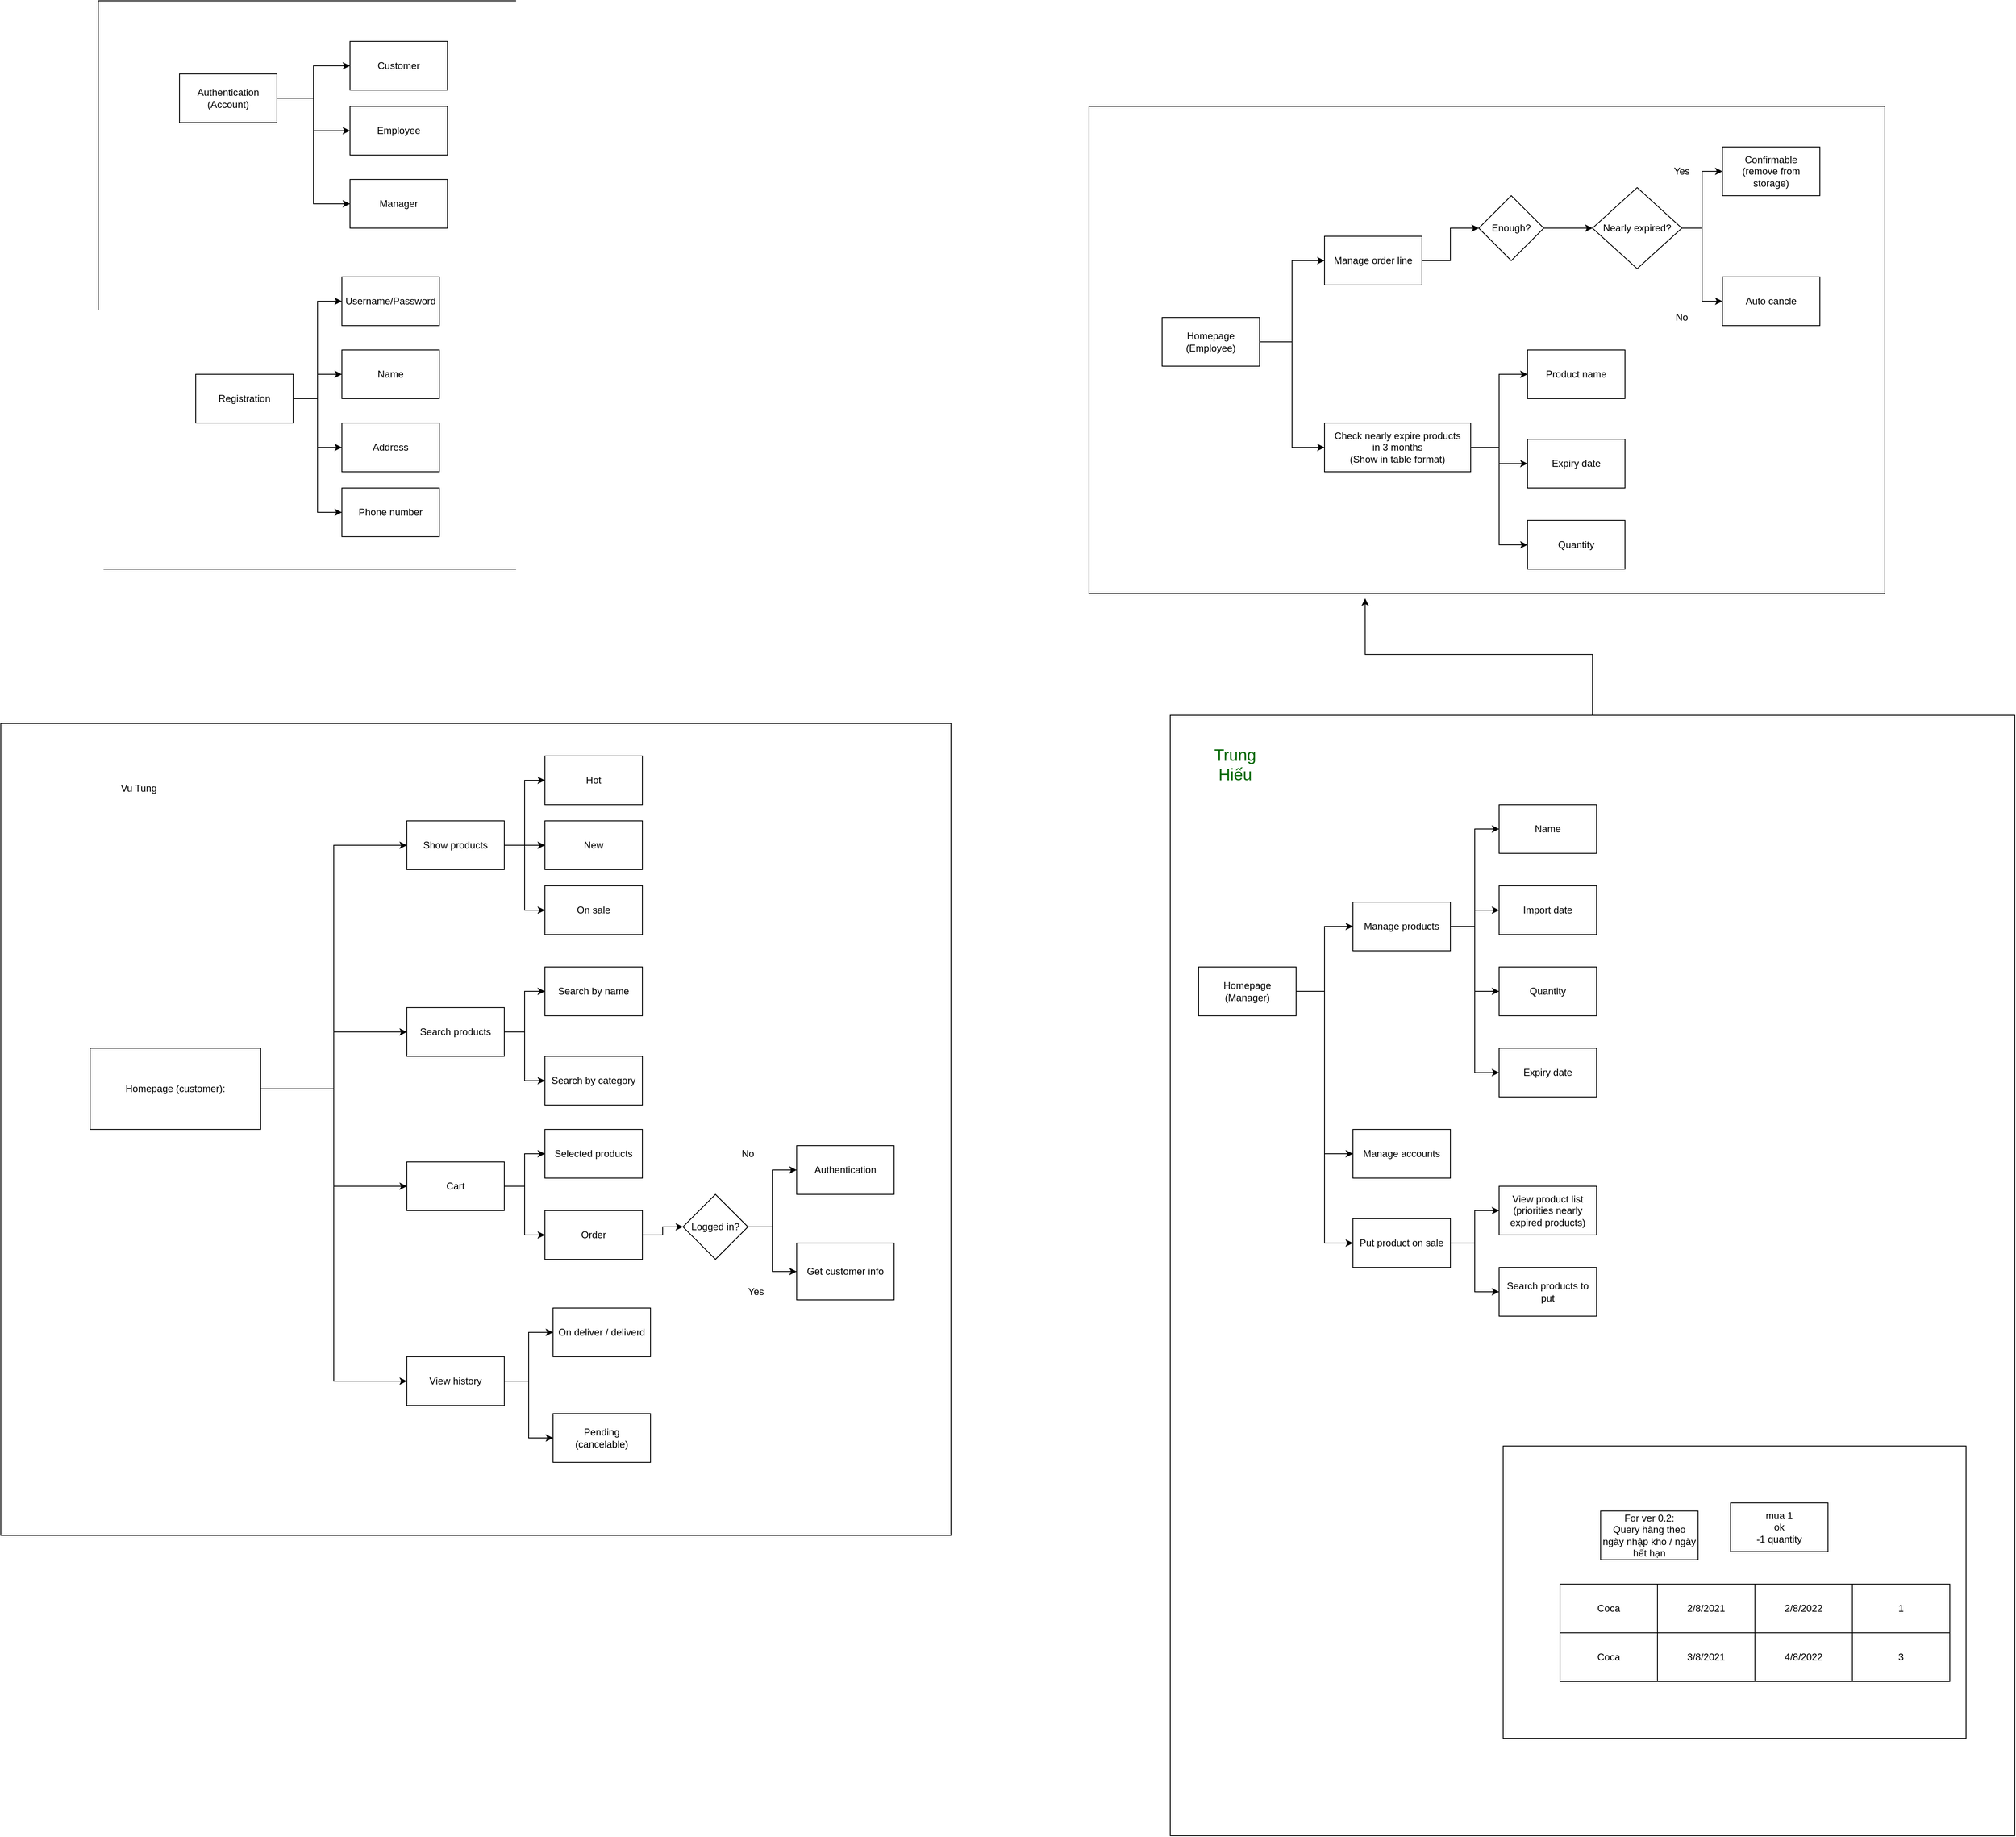 <mxfile version="14.3.0" type="device"><diagram id="byaZlh_3dv8LxVIM-IVm" name="Page-1"><mxGraphModel dx="2147" dy="1955" grid="1" gridSize="10" guides="1" tooltips="1" connect="1" arrows="1" fold="1" page="1" pageScale="1" pageWidth="850" pageHeight="1100" math="0" shadow="0"><root><mxCell id="0"/><mxCell id="1" parent="0"/><mxCell id="63PMhtbG-VXiKkrFZsze-92" value="" style="rounded=0;whiteSpace=wrap;html=1;" parent="1" vertex="1"><mxGeometry x="950" y="-250" width="980" height="600" as="geometry"/></mxCell><mxCell id="63PMhtbG-VXiKkrFZsze-62" value="" style="rounded=0;whiteSpace=wrap;html=1;" parent="1" vertex="1"><mxGeometry x="-270" y="-380" width="590" height="700" as="geometry"/></mxCell><mxCell id="63PMhtbG-VXiKkrFZsze-60" value="" style="rounded=0;whiteSpace=wrap;html=1;" parent="1" vertex="1"><mxGeometry x="-390" y="510" width="1170" height="1000" as="geometry"/></mxCell><mxCell id="63PMhtbG-VXiKkrFZsze-4" style="edgeStyle=orthogonalEdgeStyle;rounded=0;orthogonalLoop=1;jettySize=auto;html=1;entryX=0;entryY=0.5;entryDx=0;entryDy=0;" parent="1" source="63PMhtbG-VXiKkrFZsze-1" target="63PMhtbG-VXiKkrFZsze-3" edge="1"><mxGeometry relative="1" as="geometry"/></mxCell><mxCell id="63PMhtbG-VXiKkrFZsze-6" style="edgeStyle=orthogonalEdgeStyle;rounded=0;orthogonalLoop=1;jettySize=auto;html=1;entryX=0;entryY=0.5;entryDx=0;entryDy=0;" parent="1" source="63PMhtbG-VXiKkrFZsze-1" target="63PMhtbG-VXiKkrFZsze-5" edge="1"><mxGeometry relative="1" as="geometry"/></mxCell><mxCell id="63PMhtbG-VXiKkrFZsze-8" style="edgeStyle=orthogonalEdgeStyle;rounded=0;orthogonalLoop=1;jettySize=auto;html=1;entryX=0;entryY=0.5;entryDx=0;entryDy=0;" parent="1" source="63PMhtbG-VXiKkrFZsze-1" target="63PMhtbG-VXiKkrFZsze-7" edge="1"><mxGeometry relative="1" as="geometry"/></mxCell><mxCell id="63PMhtbG-VXiKkrFZsze-1" value="&lt;div&gt;Authentication&lt;/div&gt;&lt;div&gt;(Account)&lt;br&gt;&lt;/div&gt;" style="rounded=0;whiteSpace=wrap;html=1;" parent="1" vertex="1"><mxGeometry x="-170" y="-290" width="120" height="60" as="geometry"/></mxCell><mxCell id="63PMhtbG-VXiKkrFZsze-55" style="edgeStyle=orthogonalEdgeStyle;rounded=0;orthogonalLoop=1;jettySize=auto;html=1;entryX=0;entryY=0.5;entryDx=0;entryDy=0;" parent="1" source="63PMhtbG-VXiKkrFZsze-2" target="63PMhtbG-VXiKkrFZsze-10" edge="1"><mxGeometry relative="1" as="geometry"/></mxCell><mxCell id="63PMhtbG-VXiKkrFZsze-56" style="edgeStyle=orthogonalEdgeStyle;rounded=0;orthogonalLoop=1;jettySize=auto;html=1;" parent="1" source="63PMhtbG-VXiKkrFZsze-2" target="63PMhtbG-VXiKkrFZsze-17" edge="1"><mxGeometry relative="1" as="geometry"/></mxCell><mxCell id="63PMhtbG-VXiKkrFZsze-57" style="edgeStyle=orthogonalEdgeStyle;rounded=0;orthogonalLoop=1;jettySize=auto;html=1;entryX=0;entryY=0.5;entryDx=0;entryDy=0;" parent="1" source="63PMhtbG-VXiKkrFZsze-2" target="63PMhtbG-VXiKkrFZsze-22" edge="1"><mxGeometry relative="1" as="geometry"/></mxCell><mxCell id="63PMhtbG-VXiKkrFZsze-58" style="edgeStyle=orthogonalEdgeStyle;rounded=0;orthogonalLoop=1;jettySize=auto;html=1;entryX=0;entryY=0.5;entryDx=0;entryDy=0;" parent="1" source="63PMhtbG-VXiKkrFZsze-2" target="63PMhtbG-VXiKkrFZsze-49" edge="1"><mxGeometry relative="1" as="geometry"/></mxCell><mxCell id="63PMhtbG-VXiKkrFZsze-2" value="&lt;div&gt;Homepage (customer):&lt;/div&gt;" style="rounded=0;whiteSpace=wrap;html=1;" parent="1" vertex="1"><mxGeometry x="-280" y="910" width="210" height="100" as="geometry"/></mxCell><mxCell id="63PMhtbG-VXiKkrFZsze-3" value="Customer" style="rounded=0;whiteSpace=wrap;html=1;" parent="1" vertex="1"><mxGeometry x="40" y="-330" width="120" height="60" as="geometry"/></mxCell><mxCell id="63PMhtbG-VXiKkrFZsze-5" value="Employee" style="rounded=0;whiteSpace=wrap;html=1;" parent="1" vertex="1"><mxGeometry x="40" y="-250" width="120" height="60" as="geometry"/></mxCell><mxCell id="63PMhtbG-VXiKkrFZsze-7" value="Manager" style="rounded=0;whiteSpace=wrap;html=1;" parent="1" vertex="1"><mxGeometry x="40" y="-160" width="120" height="60" as="geometry"/></mxCell><mxCell id="63PMhtbG-VXiKkrFZsze-42" style="edgeStyle=orthogonalEdgeStyle;rounded=0;orthogonalLoop=1;jettySize=auto;html=1;entryX=0;entryY=0.5;entryDx=0;entryDy=0;" parent="1" source="63PMhtbG-VXiKkrFZsze-9" target="63PMhtbG-VXiKkrFZsze-41" edge="1"><mxGeometry relative="1" as="geometry"/></mxCell><mxCell id="63PMhtbG-VXiKkrFZsze-44" style="edgeStyle=orthogonalEdgeStyle;rounded=0;orthogonalLoop=1;jettySize=auto;html=1;entryX=0;entryY=0.5;entryDx=0;entryDy=0;" parent="1" source="63PMhtbG-VXiKkrFZsze-9" target="63PMhtbG-VXiKkrFZsze-38" edge="1"><mxGeometry relative="1" as="geometry"/></mxCell><mxCell id="63PMhtbG-VXiKkrFZsze-45" style="edgeStyle=orthogonalEdgeStyle;rounded=0;orthogonalLoop=1;jettySize=auto;html=1;entryX=0;entryY=0.5;entryDx=0;entryDy=0;" parent="1" source="63PMhtbG-VXiKkrFZsze-9" target="63PMhtbG-VXiKkrFZsze-39" edge="1"><mxGeometry relative="1" as="geometry"/></mxCell><mxCell id="63PMhtbG-VXiKkrFZsze-46" style="edgeStyle=orthogonalEdgeStyle;rounded=0;orthogonalLoop=1;jettySize=auto;html=1;entryX=0;entryY=0.5;entryDx=0;entryDy=0;" parent="1" source="63PMhtbG-VXiKkrFZsze-9" target="63PMhtbG-VXiKkrFZsze-40" edge="1"><mxGeometry relative="1" as="geometry"/></mxCell><mxCell id="63PMhtbG-VXiKkrFZsze-9" value="Registration" style="rounded=0;whiteSpace=wrap;html=1;" parent="1" vertex="1"><mxGeometry x="-150" y="80" width="120" height="60" as="geometry"/></mxCell><mxCell id="63PMhtbG-VXiKkrFZsze-15" style="edgeStyle=orthogonalEdgeStyle;rounded=0;orthogonalLoop=1;jettySize=auto;html=1;entryX=0;entryY=0.5;entryDx=0;entryDy=0;" parent="1" source="63PMhtbG-VXiKkrFZsze-10" target="63PMhtbG-VXiKkrFZsze-12" edge="1"><mxGeometry relative="1" as="geometry"/></mxCell><mxCell id="63PMhtbG-VXiKkrFZsze-16" style="edgeStyle=orthogonalEdgeStyle;rounded=0;orthogonalLoop=1;jettySize=auto;html=1;entryX=0;entryY=0.5;entryDx=0;entryDy=0;" parent="1" source="63PMhtbG-VXiKkrFZsze-10" target="63PMhtbG-VXiKkrFZsze-13" edge="1"><mxGeometry relative="1" as="geometry"/></mxCell><mxCell id="63PMhtbG-VXiKkrFZsze-63" style="edgeStyle=orthogonalEdgeStyle;rounded=0;orthogonalLoop=1;jettySize=auto;html=1;entryX=0;entryY=0.5;entryDx=0;entryDy=0;" parent="1" source="63PMhtbG-VXiKkrFZsze-10" target="63PMhtbG-VXiKkrFZsze-11" edge="1"><mxGeometry relative="1" as="geometry"/></mxCell><mxCell id="63PMhtbG-VXiKkrFZsze-10" value="Show products" style="rounded=0;whiteSpace=wrap;html=1;" parent="1" vertex="1"><mxGeometry x="110" y="630" width="120" height="60" as="geometry"/></mxCell><mxCell id="63PMhtbG-VXiKkrFZsze-11" value="Hot" style="rounded=0;whiteSpace=wrap;html=1;" parent="1" vertex="1"><mxGeometry x="280" y="550" width="120" height="60" as="geometry"/></mxCell><mxCell id="63PMhtbG-VXiKkrFZsze-12" value="New" style="rounded=0;whiteSpace=wrap;html=1;" parent="1" vertex="1"><mxGeometry x="280" y="630" width="120" height="60" as="geometry"/></mxCell><mxCell id="63PMhtbG-VXiKkrFZsze-13" value="On sale" style="rounded=0;whiteSpace=wrap;html=1;" parent="1" vertex="1"><mxGeometry x="280" y="710" width="120" height="60" as="geometry"/></mxCell><mxCell id="63PMhtbG-VXiKkrFZsze-19" style="edgeStyle=orthogonalEdgeStyle;rounded=0;orthogonalLoop=1;jettySize=auto;html=1;entryX=0;entryY=0.5;entryDx=0;entryDy=0;" parent="1" source="63PMhtbG-VXiKkrFZsze-17" target="63PMhtbG-VXiKkrFZsze-18" edge="1"><mxGeometry relative="1" as="geometry"/></mxCell><mxCell id="63PMhtbG-VXiKkrFZsze-21" style="edgeStyle=orthogonalEdgeStyle;rounded=0;orthogonalLoop=1;jettySize=auto;html=1;entryX=0;entryY=0.5;entryDx=0;entryDy=0;" parent="1" source="63PMhtbG-VXiKkrFZsze-17" target="63PMhtbG-VXiKkrFZsze-20" edge="1"><mxGeometry relative="1" as="geometry"/></mxCell><mxCell id="63PMhtbG-VXiKkrFZsze-17" value="Search products" style="rounded=0;whiteSpace=wrap;html=1;" parent="1" vertex="1"><mxGeometry x="110" y="860" width="120" height="60" as="geometry"/></mxCell><mxCell id="63PMhtbG-VXiKkrFZsze-18" value="Search by name" style="rounded=0;whiteSpace=wrap;html=1;" parent="1" vertex="1"><mxGeometry x="280" y="810" width="120" height="60" as="geometry"/></mxCell><mxCell id="63PMhtbG-VXiKkrFZsze-20" value="Search by category" style="rounded=0;whiteSpace=wrap;html=1;" parent="1" vertex="1"><mxGeometry x="280" y="920" width="120" height="60" as="geometry"/></mxCell><mxCell id="63PMhtbG-VXiKkrFZsze-24" style="edgeStyle=orthogonalEdgeStyle;rounded=0;orthogonalLoop=1;jettySize=auto;html=1;entryX=0;entryY=0.5;entryDx=0;entryDy=0;" parent="1" source="63PMhtbG-VXiKkrFZsze-22" target="63PMhtbG-VXiKkrFZsze-23" edge="1"><mxGeometry relative="1" as="geometry"/></mxCell><mxCell id="63PMhtbG-VXiKkrFZsze-26" style="edgeStyle=orthogonalEdgeStyle;rounded=0;orthogonalLoop=1;jettySize=auto;html=1;entryX=0;entryY=0.5;entryDx=0;entryDy=0;" parent="1" source="63PMhtbG-VXiKkrFZsze-22" target="63PMhtbG-VXiKkrFZsze-25" edge="1"><mxGeometry relative="1" as="geometry"/></mxCell><mxCell id="63PMhtbG-VXiKkrFZsze-22" value="Cart" style="rounded=0;whiteSpace=wrap;html=1;" parent="1" vertex="1"><mxGeometry x="110" y="1050" width="120" height="60" as="geometry"/></mxCell><mxCell id="63PMhtbG-VXiKkrFZsze-23" value="Selected products" style="rounded=0;whiteSpace=wrap;html=1;" parent="1" vertex="1"><mxGeometry x="280" y="1010" width="120" height="60" as="geometry"/></mxCell><mxCell id="63PMhtbG-VXiKkrFZsze-31" style="edgeStyle=orthogonalEdgeStyle;rounded=0;orthogonalLoop=1;jettySize=auto;html=1;" parent="1" source="63PMhtbG-VXiKkrFZsze-25" target="63PMhtbG-VXiKkrFZsze-30" edge="1"><mxGeometry relative="1" as="geometry"/></mxCell><mxCell id="63PMhtbG-VXiKkrFZsze-25" value="Order" style="rounded=0;whiteSpace=wrap;html=1;" parent="1" vertex="1"><mxGeometry x="280" y="1110" width="120" height="60" as="geometry"/></mxCell><mxCell id="63PMhtbG-VXiKkrFZsze-27" value="&lt;div&gt;Get customer info&lt;/div&gt;" style="rounded=0;whiteSpace=wrap;html=1;" parent="1" vertex="1"><mxGeometry x="590" y="1150" width="120" height="70" as="geometry"/></mxCell><mxCell id="63PMhtbG-VXiKkrFZsze-29" value="Authentication" style="rounded=0;whiteSpace=wrap;html=1;" parent="1" vertex="1"><mxGeometry x="590" y="1030" width="120" height="60" as="geometry"/></mxCell><mxCell id="63PMhtbG-VXiKkrFZsze-34" style="edgeStyle=orthogonalEdgeStyle;rounded=0;orthogonalLoop=1;jettySize=auto;html=1;entryX=0;entryY=0.5;entryDx=0;entryDy=0;" parent="1" source="63PMhtbG-VXiKkrFZsze-30" target="63PMhtbG-VXiKkrFZsze-29" edge="1"><mxGeometry relative="1" as="geometry"/></mxCell><mxCell id="63PMhtbG-VXiKkrFZsze-47" style="edgeStyle=orthogonalEdgeStyle;rounded=0;orthogonalLoop=1;jettySize=auto;html=1;entryX=0;entryY=0.5;entryDx=0;entryDy=0;" parent="1" source="63PMhtbG-VXiKkrFZsze-30" target="63PMhtbG-VXiKkrFZsze-27" edge="1"><mxGeometry relative="1" as="geometry"/></mxCell><mxCell id="63PMhtbG-VXiKkrFZsze-30" value="Logged in?" style="rhombus;whiteSpace=wrap;html=1;" parent="1" vertex="1"><mxGeometry x="450" y="1090" width="80" height="80" as="geometry"/></mxCell><mxCell id="63PMhtbG-VXiKkrFZsze-35" value="No" style="text;html=1;strokeColor=none;fillColor=none;align=center;verticalAlign=middle;whiteSpace=wrap;rounded=0;" parent="1" vertex="1"><mxGeometry x="510" y="1030" width="40" height="20" as="geometry"/></mxCell><mxCell id="63PMhtbG-VXiKkrFZsze-38" value="Name" style="rounded=0;whiteSpace=wrap;html=1;" parent="1" vertex="1"><mxGeometry x="30" y="50" width="120" height="60" as="geometry"/></mxCell><mxCell id="63PMhtbG-VXiKkrFZsze-39" value="Address" style="rounded=0;whiteSpace=wrap;html=1;" parent="1" vertex="1"><mxGeometry x="30" y="140" width="120" height="60" as="geometry"/></mxCell><mxCell id="63PMhtbG-VXiKkrFZsze-40" value="Phone number" style="rounded=0;whiteSpace=wrap;html=1;" parent="1" vertex="1"><mxGeometry x="30" y="220" width="120" height="60" as="geometry"/></mxCell><mxCell id="63PMhtbG-VXiKkrFZsze-41" value="Username/Password" style="rounded=0;whiteSpace=wrap;html=1;" parent="1" vertex="1"><mxGeometry x="30" y="-40" width="120" height="60" as="geometry"/></mxCell><mxCell id="63PMhtbG-VXiKkrFZsze-48" value="Yes" style="text;html=1;strokeColor=none;fillColor=none;align=center;verticalAlign=middle;whiteSpace=wrap;rounded=0;" parent="1" vertex="1"><mxGeometry x="520" y="1200" width="40" height="20" as="geometry"/></mxCell><mxCell id="63PMhtbG-VXiKkrFZsze-51" style="edgeStyle=orthogonalEdgeStyle;rounded=0;orthogonalLoop=1;jettySize=auto;html=1;entryX=0;entryY=0.5;entryDx=0;entryDy=0;" parent="1" source="63PMhtbG-VXiKkrFZsze-49" target="63PMhtbG-VXiKkrFZsze-50" edge="1"><mxGeometry relative="1" as="geometry"/></mxCell><mxCell id="63PMhtbG-VXiKkrFZsze-53" style="edgeStyle=orthogonalEdgeStyle;rounded=0;orthogonalLoop=1;jettySize=auto;html=1;entryX=0;entryY=0.5;entryDx=0;entryDy=0;" parent="1" source="63PMhtbG-VXiKkrFZsze-49" target="63PMhtbG-VXiKkrFZsze-52" edge="1"><mxGeometry relative="1" as="geometry"/></mxCell><mxCell id="63PMhtbG-VXiKkrFZsze-49" value="View history" style="rounded=0;whiteSpace=wrap;html=1;" parent="1" vertex="1"><mxGeometry x="110" y="1290" width="120" height="60" as="geometry"/></mxCell><mxCell id="63PMhtbG-VXiKkrFZsze-50" value="On deliver / deliverd" style="rounded=0;whiteSpace=wrap;html=1;" parent="1" vertex="1"><mxGeometry x="290" y="1230" width="120" height="60" as="geometry"/></mxCell><mxCell id="63PMhtbG-VXiKkrFZsze-52" value="&lt;div&gt;Pending&lt;/div&gt;(cancelable)" style="rounded=0;whiteSpace=wrap;html=1;" parent="1" vertex="1"><mxGeometry x="290" y="1360" width="120" height="60" as="geometry"/></mxCell><mxCell id="63PMhtbG-VXiKkrFZsze-77" style="edgeStyle=orthogonalEdgeStyle;rounded=0;orthogonalLoop=1;jettySize=auto;html=1;entryX=0;entryY=0.5;entryDx=0;entryDy=0;" parent="1" source="63PMhtbG-VXiKkrFZsze-65" target="63PMhtbG-VXiKkrFZsze-67" edge="1"><mxGeometry relative="1" as="geometry"/></mxCell><mxCell id="63PMhtbG-VXiKkrFZsze-78" style="edgeStyle=orthogonalEdgeStyle;rounded=0;orthogonalLoop=1;jettySize=auto;html=1;entryX=0;entryY=0.5;entryDx=0;entryDy=0;" parent="1" source="63PMhtbG-VXiKkrFZsze-65" target="63PMhtbG-VXiKkrFZsze-66" edge="1"><mxGeometry relative="1" as="geometry"/></mxCell><mxCell id="63PMhtbG-VXiKkrFZsze-65" value="&lt;div&gt;Homepage&lt;/div&gt;&lt;div&gt;(Employee)&lt;br&gt;&lt;/div&gt;" style="rounded=0;whiteSpace=wrap;html=1;" parent="1" vertex="1"><mxGeometry x="1040" y="10" width="120" height="60" as="geometry"/></mxCell><mxCell id="63PMhtbG-VXiKkrFZsze-81" style="edgeStyle=orthogonalEdgeStyle;rounded=0;orthogonalLoop=1;jettySize=auto;html=1;entryX=0;entryY=0.5;entryDx=0;entryDy=0;" parent="1" source="63PMhtbG-VXiKkrFZsze-66" target="63PMhtbG-VXiKkrFZsze-80" edge="1"><mxGeometry relative="1" as="geometry"/></mxCell><mxCell id="63PMhtbG-VXiKkrFZsze-66" value="Manage order line" style="rounded=0;whiteSpace=wrap;html=1;" parent="1" vertex="1"><mxGeometry x="1240" y="-90" width="120" height="60" as="geometry"/></mxCell><mxCell id="63PMhtbG-VXiKkrFZsze-71" style="edgeStyle=orthogonalEdgeStyle;rounded=0;orthogonalLoop=1;jettySize=auto;html=1;entryX=0;entryY=0.5;entryDx=0;entryDy=0;" parent="1" source="63PMhtbG-VXiKkrFZsze-67" target="63PMhtbG-VXiKkrFZsze-72" edge="1"><mxGeometry relative="1" as="geometry"><mxPoint x="1480" y="100" as="targetPoint"/></mxGeometry></mxCell><mxCell id="63PMhtbG-VXiKkrFZsze-74" style="edgeStyle=orthogonalEdgeStyle;rounded=0;orthogonalLoop=1;jettySize=auto;html=1;entryX=0;entryY=0.5;entryDx=0;entryDy=0;" parent="1" source="63PMhtbG-VXiKkrFZsze-67" target="63PMhtbG-VXiKkrFZsze-73" edge="1"><mxGeometry relative="1" as="geometry"/></mxCell><mxCell id="63PMhtbG-VXiKkrFZsze-76" style="edgeStyle=orthogonalEdgeStyle;rounded=0;orthogonalLoop=1;jettySize=auto;html=1;entryX=0;entryY=0.5;entryDx=0;entryDy=0;" parent="1" source="63PMhtbG-VXiKkrFZsze-67" target="63PMhtbG-VXiKkrFZsze-75" edge="1"><mxGeometry relative="1" as="geometry"/></mxCell><mxCell id="63PMhtbG-VXiKkrFZsze-67" value="&lt;div&gt;Check nearly expire products&lt;/div&gt;&lt;div&gt;in 3 months&lt;br&gt;&lt;/div&gt;&lt;div&gt;(Show in table format)&lt;/div&gt;" style="rounded=0;whiteSpace=wrap;html=1;" parent="1" vertex="1"><mxGeometry x="1240" y="140" width="180" height="60" as="geometry"/></mxCell><mxCell id="63PMhtbG-VXiKkrFZsze-72" value="Product name" style="rounded=0;whiteSpace=wrap;html=1;" parent="1" vertex="1"><mxGeometry x="1490" y="50" width="120" height="60" as="geometry"/></mxCell><mxCell id="63PMhtbG-VXiKkrFZsze-73" value="Expiry date" style="rounded=0;whiteSpace=wrap;html=1;" parent="1" vertex="1"><mxGeometry x="1490" y="160" width="120" height="60" as="geometry"/></mxCell><mxCell id="63PMhtbG-VXiKkrFZsze-75" value="Quantity" style="rounded=0;whiteSpace=wrap;html=1;" parent="1" vertex="1"><mxGeometry x="1490" y="260" width="120" height="60" as="geometry"/></mxCell><mxCell id="63PMhtbG-VXiKkrFZsze-87" style="edgeStyle=orthogonalEdgeStyle;rounded=0;orthogonalLoop=1;jettySize=auto;html=1;" parent="1" source="63PMhtbG-VXiKkrFZsze-80" target="63PMhtbG-VXiKkrFZsze-86" edge="1"><mxGeometry relative="1" as="geometry"/></mxCell><mxCell id="63PMhtbG-VXiKkrFZsze-80" value="Enough?" style="rhombus;whiteSpace=wrap;html=1;" parent="1" vertex="1"><mxGeometry x="1430" y="-140" width="80" height="80" as="geometry"/></mxCell><mxCell id="63PMhtbG-VXiKkrFZsze-82" value="&lt;div&gt;Confirmable&lt;/div&gt;&lt;div&gt;(remove from storage)&lt;br&gt;&lt;/div&gt;" style="rounded=0;whiteSpace=wrap;html=1;" parent="1" vertex="1"><mxGeometry x="1730" y="-200" width="120" height="60" as="geometry"/></mxCell><mxCell id="63PMhtbG-VXiKkrFZsze-84" value="Auto cancle" style="rounded=0;whiteSpace=wrap;html=1;" parent="1" vertex="1"><mxGeometry x="1730" y="-40" width="120" height="60" as="geometry"/></mxCell><mxCell id="63PMhtbG-VXiKkrFZsze-88" style="edgeStyle=orthogonalEdgeStyle;rounded=0;orthogonalLoop=1;jettySize=auto;html=1;entryX=0;entryY=0.5;entryDx=0;entryDy=0;" parent="1" source="63PMhtbG-VXiKkrFZsze-86" target="63PMhtbG-VXiKkrFZsze-82" edge="1"><mxGeometry relative="1" as="geometry"/></mxCell><mxCell id="63PMhtbG-VXiKkrFZsze-90" style="edgeStyle=orthogonalEdgeStyle;rounded=0;orthogonalLoop=1;jettySize=auto;html=1;entryX=0;entryY=0.5;entryDx=0;entryDy=0;" parent="1" source="63PMhtbG-VXiKkrFZsze-86" target="63PMhtbG-VXiKkrFZsze-84" edge="1"><mxGeometry relative="1" as="geometry"/></mxCell><mxCell id="63PMhtbG-VXiKkrFZsze-86" value="Nearly expired?" style="rhombus;whiteSpace=wrap;html=1;" parent="1" vertex="1"><mxGeometry x="1570" y="-150" width="110" height="100" as="geometry"/></mxCell><mxCell id="63PMhtbG-VXiKkrFZsze-89" value="Yes" style="text;html=1;strokeColor=none;fillColor=none;align=center;verticalAlign=middle;whiteSpace=wrap;rounded=0;" parent="1" vertex="1"><mxGeometry x="1660" y="-180" width="40" height="20" as="geometry"/></mxCell><mxCell id="63PMhtbG-VXiKkrFZsze-91" value="No" style="text;html=1;strokeColor=none;fillColor=none;align=center;verticalAlign=middle;whiteSpace=wrap;rounded=0;" parent="1" vertex="1"><mxGeometry x="1660" width="40" height="20" as="geometry"/></mxCell><mxCell id="63PMhtbG-VXiKkrFZsze-94" style="edgeStyle=orthogonalEdgeStyle;rounded=0;orthogonalLoop=1;jettySize=auto;html=1;entryX=0.347;entryY=1.01;entryDx=0;entryDy=0;entryPerimeter=0;" parent="1" source="63PMhtbG-VXiKkrFZsze-93" target="63PMhtbG-VXiKkrFZsze-92" edge="1"><mxGeometry relative="1" as="geometry"/></mxCell><mxCell id="63PMhtbG-VXiKkrFZsze-93" value="" style="rounded=0;whiteSpace=wrap;html=1;" parent="1" vertex="1"><mxGeometry x="1050" y="500" width="1040" height="1380" as="geometry"/></mxCell><mxCell id="63PMhtbG-VXiKkrFZsze-127" style="edgeStyle=orthogonalEdgeStyle;rounded=0;orthogonalLoop=1;jettySize=auto;html=1;entryX=0;entryY=0.5;entryDx=0;entryDy=0;" parent="1" source="63PMhtbG-VXiKkrFZsze-95" target="63PMhtbG-VXiKkrFZsze-96" edge="1"><mxGeometry relative="1" as="geometry"/></mxCell><mxCell id="63PMhtbG-VXiKkrFZsze-128" style="edgeStyle=orthogonalEdgeStyle;rounded=0;orthogonalLoop=1;jettySize=auto;html=1;entryX=0;entryY=0.5;entryDx=0;entryDy=0;" parent="1" source="63PMhtbG-VXiKkrFZsze-95" target="63PMhtbG-VXiKkrFZsze-105" edge="1"><mxGeometry relative="1" as="geometry"/></mxCell><mxCell id="63PMhtbG-VXiKkrFZsze-130" style="edgeStyle=orthogonalEdgeStyle;rounded=0;orthogonalLoop=1;jettySize=auto;html=1;entryX=0;entryY=0.5;entryDx=0;entryDy=0;" parent="1" source="63PMhtbG-VXiKkrFZsze-95" target="63PMhtbG-VXiKkrFZsze-131" edge="1"><mxGeometry relative="1" as="geometry"><mxPoint x="1275" y="1160" as="targetPoint"/></mxGeometry></mxCell><mxCell id="63PMhtbG-VXiKkrFZsze-95" value="&lt;div&gt;Homepage&lt;/div&gt;&lt;div&gt;(Manager)&lt;br&gt;&lt;/div&gt;" style="rounded=0;whiteSpace=wrap;html=1;" parent="1" vertex="1"><mxGeometry x="1085" y="810" width="120" height="60" as="geometry"/></mxCell><mxCell id="63PMhtbG-VXiKkrFZsze-101" style="edgeStyle=orthogonalEdgeStyle;rounded=0;orthogonalLoop=1;jettySize=auto;html=1;entryX=0;entryY=0.5;entryDx=0;entryDy=0;" parent="1" source="63PMhtbG-VXiKkrFZsze-96" target="63PMhtbG-VXiKkrFZsze-97" edge="1"><mxGeometry relative="1" as="geometry"/></mxCell><mxCell id="63PMhtbG-VXiKkrFZsze-102" style="edgeStyle=orthogonalEdgeStyle;rounded=0;orthogonalLoop=1;jettySize=auto;html=1;entryX=0;entryY=0.5;entryDx=0;entryDy=0;" parent="1" source="63PMhtbG-VXiKkrFZsze-96" target="63PMhtbG-VXiKkrFZsze-98" edge="1"><mxGeometry relative="1" as="geometry"/></mxCell><mxCell id="63PMhtbG-VXiKkrFZsze-103" style="edgeStyle=orthogonalEdgeStyle;rounded=0;orthogonalLoop=1;jettySize=auto;html=1;entryX=0;entryY=0.5;entryDx=0;entryDy=0;" parent="1" source="63PMhtbG-VXiKkrFZsze-96" target="63PMhtbG-VXiKkrFZsze-99" edge="1"><mxGeometry relative="1" as="geometry"/></mxCell><mxCell id="63PMhtbG-VXiKkrFZsze-104" style="edgeStyle=orthogonalEdgeStyle;rounded=0;orthogonalLoop=1;jettySize=auto;html=1;entryX=0;entryY=0.5;entryDx=0;entryDy=0;" parent="1" source="63PMhtbG-VXiKkrFZsze-96" target="63PMhtbG-VXiKkrFZsze-100" edge="1"><mxGeometry relative="1" as="geometry"/></mxCell><mxCell id="63PMhtbG-VXiKkrFZsze-96" value="Manage products" style="rounded=0;whiteSpace=wrap;html=1;" parent="1" vertex="1"><mxGeometry x="1275" y="730" width="120" height="60" as="geometry"/></mxCell><mxCell id="63PMhtbG-VXiKkrFZsze-97" value="Name" style="rounded=0;whiteSpace=wrap;html=1;" parent="1" vertex="1"><mxGeometry x="1455" y="610" width="120" height="60" as="geometry"/></mxCell><mxCell id="63PMhtbG-VXiKkrFZsze-98" value="Import date" style="rounded=0;whiteSpace=wrap;html=1;" parent="1" vertex="1"><mxGeometry x="1455" y="710" width="120" height="60" as="geometry"/></mxCell><mxCell id="63PMhtbG-VXiKkrFZsze-99" value="Quantity" style="rounded=0;whiteSpace=wrap;html=1;" parent="1" vertex="1"><mxGeometry x="1455" y="810" width="120" height="60" as="geometry"/></mxCell><mxCell id="63PMhtbG-VXiKkrFZsze-100" value="Expiry date" style="rounded=0;whiteSpace=wrap;html=1;" parent="1" vertex="1"><mxGeometry x="1455" y="910" width="120" height="60" as="geometry"/></mxCell><mxCell id="63PMhtbG-VXiKkrFZsze-105" value="Manage accounts" style="rounded=0;whiteSpace=wrap;html=1;" parent="1" vertex="1"><mxGeometry x="1275" y="1010" width="120" height="60" as="geometry"/></mxCell><mxCell id="63PMhtbG-VXiKkrFZsze-134" style="edgeStyle=orthogonalEdgeStyle;rounded=0;orthogonalLoop=1;jettySize=auto;html=1;" parent="1" source="63PMhtbG-VXiKkrFZsze-131" target="63PMhtbG-VXiKkrFZsze-133" edge="1"><mxGeometry relative="1" as="geometry"/></mxCell><mxCell id="63PMhtbG-VXiKkrFZsze-135" style="edgeStyle=orthogonalEdgeStyle;rounded=0;orthogonalLoop=1;jettySize=auto;html=1;entryX=0;entryY=0.5;entryDx=0;entryDy=0;" parent="1" source="63PMhtbG-VXiKkrFZsze-131" target="63PMhtbG-VXiKkrFZsze-132" edge="1"><mxGeometry relative="1" as="geometry"/></mxCell><mxCell id="63PMhtbG-VXiKkrFZsze-131" value="Put product on sale" style="rounded=0;whiteSpace=wrap;html=1;" parent="1" vertex="1"><mxGeometry x="1275" y="1120" width="120" height="60" as="geometry"/></mxCell><mxCell id="63PMhtbG-VXiKkrFZsze-132" value="&lt;div&gt;Search products to put&lt;br&gt;&lt;/div&gt;" style="rounded=0;whiteSpace=wrap;html=1;" parent="1" vertex="1"><mxGeometry x="1455" y="1180" width="120" height="60" as="geometry"/></mxCell><mxCell id="63PMhtbG-VXiKkrFZsze-133" value="&lt;div&gt;View product list&lt;/div&gt;&lt;div&gt;(priorities nearly expired products)&lt;br&gt;&lt;/div&gt;" style="rounded=0;whiteSpace=wrap;html=1;" parent="1" vertex="1"><mxGeometry x="1455" y="1080" width="120" height="60" as="geometry"/></mxCell><mxCell id="63PMhtbG-VXiKkrFZsze-122" value="" style="rounded=0;whiteSpace=wrap;html=1;" parent="1" vertex="1"><mxGeometry x="1460" y="1400" width="570" height="360" as="geometry"/></mxCell><mxCell id="63PMhtbG-VXiKkrFZsze-108" value="Coca" style="rounded=0;whiteSpace=wrap;html=1;" parent="1" vertex="1"><mxGeometry x="1530" y="1570" width="120" height="60" as="geometry"/></mxCell><mxCell id="63PMhtbG-VXiKkrFZsze-109" value="2/8/2021" style="rounded=0;whiteSpace=wrap;html=1;" parent="1" vertex="1"><mxGeometry x="1650" y="1570" width="120" height="60" as="geometry"/></mxCell><mxCell id="63PMhtbG-VXiKkrFZsze-110" value="2/8/2022" style="rounded=0;whiteSpace=wrap;html=1;" parent="1" vertex="1"><mxGeometry x="1770" y="1570" width="120" height="60" as="geometry"/></mxCell><mxCell id="63PMhtbG-VXiKkrFZsze-114" value="1" style="rounded=0;whiteSpace=wrap;html=1;" parent="1" vertex="1"><mxGeometry x="1890" y="1570" width="120" height="60" as="geometry"/></mxCell><mxCell id="63PMhtbG-VXiKkrFZsze-115" value="&lt;div&gt;mua 1&lt;/div&gt;&lt;div&gt;ok&lt;/div&gt;&lt;div&gt;-1 quantity&lt;br&gt;&lt;/div&gt;" style="rounded=0;whiteSpace=wrap;html=1;" parent="1" vertex="1"><mxGeometry x="1740" y="1470" width="120" height="60" as="geometry"/></mxCell><mxCell id="63PMhtbG-VXiKkrFZsze-117" value="Coca" style="rounded=0;whiteSpace=wrap;html=1;" parent="1" vertex="1"><mxGeometry x="1530" y="1630" width="120" height="60" as="geometry"/></mxCell><mxCell id="63PMhtbG-VXiKkrFZsze-118" value="3/8/2021" style="rounded=0;whiteSpace=wrap;html=1;" parent="1" vertex="1"><mxGeometry x="1650" y="1630" width="120" height="60" as="geometry"/></mxCell><mxCell id="63PMhtbG-VXiKkrFZsze-119" value="4/8/2022" style="rounded=0;whiteSpace=wrap;html=1;" parent="1" vertex="1"><mxGeometry x="1770" y="1630" width="120" height="60" as="geometry"/></mxCell><mxCell id="63PMhtbG-VXiKkrFZsze-120" value="3" style="rounded=0;whiteSpace=wrap;html=1;" parent="1" vertex="1"><mxGeometry x="1890" y="1630" width="120" height="60" as="geometry"/></mxCell><mxCell id="63PMhtbG-VXiKkrFZsze-121" value="&lt;div&gt;For ver 0.2:&lt;/div&gt;&lt;div&gt;Query hàng theo ngày nhập kho / ngày hết hạn&lt;br&gt;&lt;/div&gt;" style="rounded=0;whiteSpace=wrap;html=1;" parent="1" vertex="1"><mxGeometry x="1580" y="1480" width="120" height="60" as="geometry"/></mxCell><mxCell id="uDvfB2BET4wj3oGAMfGR-2" value="&lt;font style=&quot;font-size: 20px&quot; color=&quot;#006600&quot;&gt;Trung Hiếu&lt;br&gt;&lt;/font&gt;" style="text;html=1;strokeColor=none;fillColor=none;align=center;verticalAlign=middle;whiteSpace=wrap;rounded=0;" parent="1" vertex="1"><mxGeometry x="1110" y="550" width="40" height="20" as="geometry"/></mxCell><mxCell id="cl_5ZyBsMZnqBGYvo7eT-1" value="Vu Tung" style="text;html=1;strokeColor=none;fillColor=none;align=center;verticalAlign=middle;whiteSpace=wrap;rounded=0;" vertex="1" parent="1"><mxGeometry x="-260" y="580" width="80" height="20" as="geometry"/></mxCell></root></mxGraphModel></diagram></mxfile>